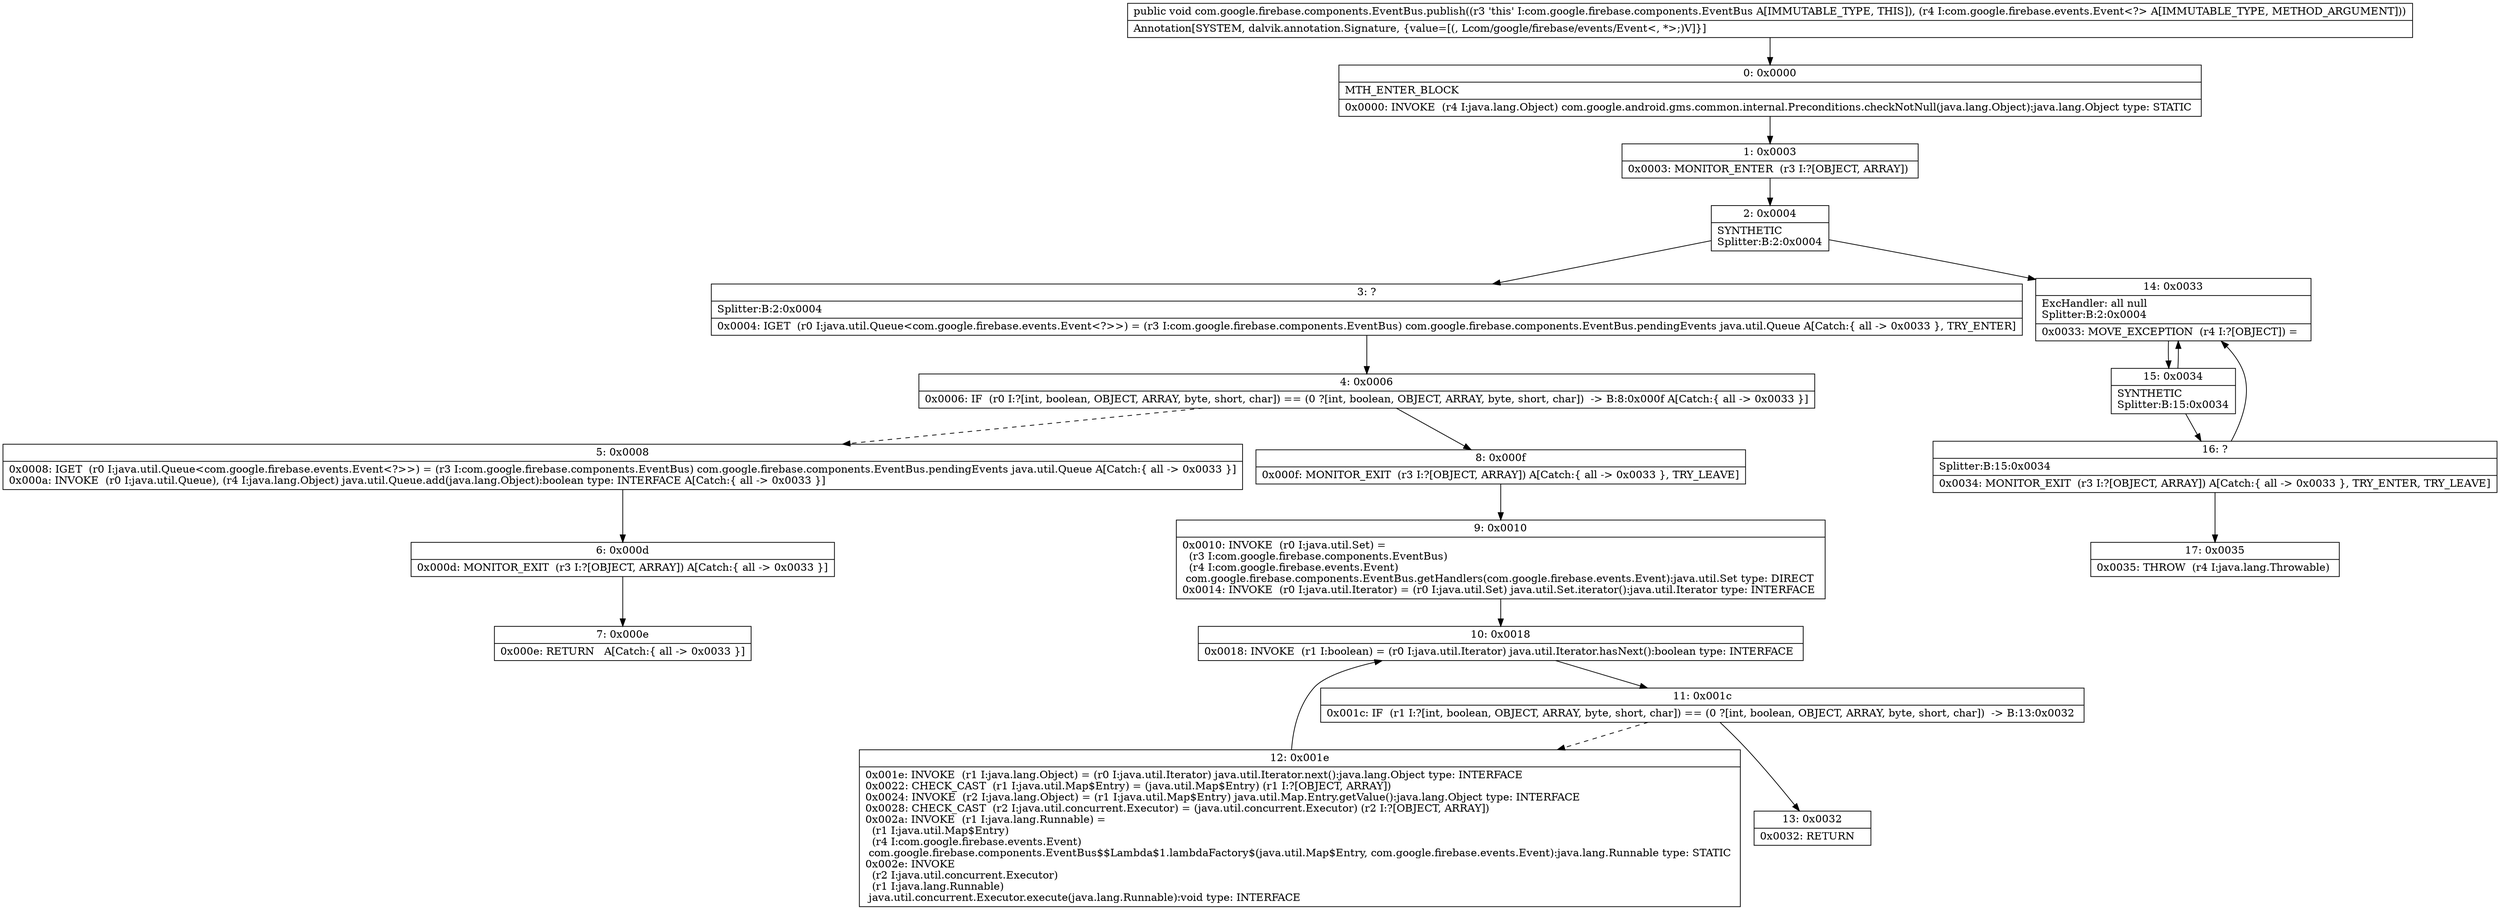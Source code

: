 digraph "CFG forcom.google.firebase.components.EventBus.publish(Lcom\/google\/firebase\/events\/Event;)V" {
Node_0 [shape=record,label="{0\:\ 0x0000|MTH_ENTER_BLOCK\l|0x0000: INVOKE  (r4 I:java.lang.Object) com.google.android.gms.common.internal.Preconditions.checkNotNull(java.lang.Object):java.lang.Object type: STATIC \l}"];
Node_1 [shape=record,label="{1\:\ 0x0003|0x0003: MONITOR_ENTER  (r3 I:?[OBJECT, ARRAY]) \l}"];
Node_2 [shape=record,label="{2\:\ 0x0004|SYNTHETIC\lSplitter:B:2:0x0004\l}"];
Node_3 [shape=record,label="{3\:\ ?|Splitter:B:2:0x0004\l|0x0004: IGET  (r0 I:java.util.Queue\<com.google.firebase.events.Event\<?\>\>) = (r3 I:com.google.firebase.components.EventBus) com.google.firebase.components.EventBus.pendingEvents java.util.Queue A[Catch:\{ all \-\> 0x0033 \}, TRY_ENTER]\l}"];
Node_4 [shape=record,label="{4\:\ 0x0006|0x0006: IF  (r0 I:?[int, boolean, OBJECT, ARRAY, byte, short, char]) == (0 ?[int, boolean, OBJECT, ARRAY, byte, short, char])  \-\> B:8:0x000f A[Catch:\{ all \-\> 0x0033 \}]\l}"];
Node_5 [shape=record,label="{5\:\ 0x0008|0x0008: IGET  (r0 I:java.util.Queue\<com.google.firebase.events.Event\<?\>\>) = (r3 I:com.google.firebase.components.EventBus) com.google.firebase.components.EventBus.pendingEvents java.util.Queue A[Catch:\{ all \-\> 0x0033 \}]\l0x000a: INVOKE  (r0 I:java.util.Queue), (r4 I:java.lang.Object) java.util.Queue.add(java.lang.Object):boolean type: INTERFACE A[Catch:\{ all \-\> 0x0033 \}]\l}"];
Node_6 [shape=record,label="{6\:\ 0x000d|0x000d: MONITOR_EXIT  (r3 I:?[OBJECT, ARRAY]) A[Catch:\{ all \-\> 0x0033 \}]\l}"];
Node_7 [shape=record,label="{7\:\ 0x000e|0x000e: RETURN   A[Catch:\{ all \-\> 0x0033 \}]\l}"];
Node_8 [shape=record,label="{8\:\ 0x000f|0x000f: MONITOR_EXIT  (r3 I:?[OBJECT, ARRAY]) A[Catch:\{ all \-\> 0x0033 \}, TRY_LEAVE]\l}"];
Node_9 [shape=record,label="{9\:\ 0x0010|0x0010: INVOKE  (r0 I:java.util.Set) = \l  (r3 I:com.google.firebase.components.EventBus)\l  (r4 I:com.google.firebase.events.Event)\l com.google.firebase.components.EventBus.getHandlers(com.google.firebase.events.Event):java.util.Set type: DIRECT \l0x0014: INVOKE  (r0 I:java.util.Iterator) = (r0 I:java.util.Set) java.util.Set.iterator():java.util.Iterator type: INTERFACE \l}"];
Node_10 [shape=record,label="{10\:\ 0x0018|0x0018: INVOKE  (r1 I:boolean) = (r0 I:java.util.Iterator) java.util.Iterator.hasNext():boolean type: INTERFACE \l}"];
Node_11 [shape=record,label="{11\:\ 0x001c|0x001c: IF  (r1 I:?[int, boolean, OBJECT, ARRAY, byte, short, char]) == (0 ?[int, boolean, OBJECT, ARRAY, byte, short, char])  \-\> B:13:0x0032 \l}"];
Node_12 [shape=record,label="{12\:\ 0x001e|0x001e: INVOKE  (r1 I:java.lang.Object) = (r0 I:java.util.Iterator) java.util.Iterator.next():java.lang.Object type: INTERFACE \l0x0022: CHECK_CAST  (r1 I:java.util.Map$Entry) = (java.util.Map$Entry) (r1 I:?[OBJECT, ARRAY]) \l0x0024: INVOKE  (r2 I:java.lang.Object) = (r1 I:java.util.Map$Entry) java.util.Map.Entry.getValue():java.lang.Object type: INTERFACE \l0x0028: CHECK_CAST  (r2 I:java.util.concurrent.Executor) = (java.util.concurrent.Executor) (r2 I:?[OBJECT, ARRAY]) \l0x002a: INVOKE  (r1 I:java.lang.Runnable) = \l  (r1 I:java.util.Map$Entry)\l  (r4 I:com.google.firebase.events.Event)\l com.google.firebase.components.EventBus$$Lambda$1.lambdaFactory$(java.util.Map$Entry, com.google.firebase.events.Event):java.lang.Runnable type: STATIC \l0x002e: INVOKE  \l  (r2 I:java.util.concurrent.Executor)\l  (r1 I:java.lang.Runnable)\l java.util.concurrent.Executor.execute(java.lang.Runnable):void type: INTERFACE \l}"];
Node_13 [shape=record,label="{13\:\ 0x0032|0x0032: RETURN   \l}"];
Node_14 [shape=record,label="{14\:\ 0x0033|ExcHandler: all null\lSplitter:B:2:0x0004\l|0x0033: MOVE_EXCEPTION  (r4 I:?[OBJECT]) =  \l}"];
Node_15 [shape=record,label="{15\:\ 0x0034|SYNTHETIC\lSplitter:B:15:0x0034\l}"];
Node_16 [shape=record,label="{16\:\ ?|Splitter:B:15:0x0034\l|0x0034: MONITOR_EXIT  (r3 I:?[OBJECT, ARRAY]) A[Catch:\{ all \-\> 0x0033 \}, TRY_ENTER, TRY_LEAVE]\l}"];
Node_17 [shape=record,label="{17\:\ 0x0035|0x0035: THROW  (r4 I:java.lang.Throwable) \l}"];
MethodNode[shape=record,label="{public void com.google.firebase.components.EventBus.publish((r3 'this' I:com.google.firebase.components.EventBus A[IMMUTABLE_TYPE, THIS]), (r4 I:com.google.firebase.events.Event\<?\> A[IMMUTABLE_TYPE, METHOD_ARGUMENT]))  | Annotation[SYSTEM, dalvik.annotation.Signature, \{value=[(, Lcom\/google\/firebase\/events\/Event\<, *\>;)V]\}]\l}"];
MethodNode -> Node_0;
Node_0 -> Node_1;
Node_1 -> Node_2;
Node_2 -> Node_3;
Node_2 -> Node_14;
Node_3 -> Node_4;
Node_4 -> Node_5[style=dashed];
Node_4 -> Node_8;
Node_5 -> Node_6;
Node_6 -> Node_7;
Node_8 -> Node_9;
Node_9 -> Node_10;
Node_10 -> Node_11;
Node_11 -> Node_12[style=dashed];
Node_11 -> Node_13;
Node_12 -> Node_10;
Node_14 -> Node_15;
Node_15 -> Node_16;
Node_15 -> Node_14;
Node_16 -> Node_17;
Node_16 -> Node_14;
}

